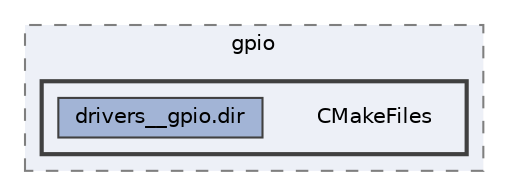 digraph "build/zephyr/drivers/gpio/CMakeFiles"
{
 // LATEX_PDF_SIZE
  bgcolor="transparent";
  edge [fontname=Helvetica,fontsize=10,labelfontname=Helvetica,labelfontsize=10];
  node [fontname=Helvetica,fontsize=10,shape=box,height=0.2,width=0.4];
  compound=true
  subgraph clusterdir_e426218852c87b78fd372c181390996c {
    graph [ bgcolor="#edf0f7", pencolor="grey50", label="gpio", fontname=Helvetica,fontsize=10 style="filled,dashed", URL="dir_e426218852c87b78fd372c181390996c.html",tooltip=""]
  subgraph clusterdir_11e91e2beca8378e5eecab951590ad36 {
    graph [ bgcolor="#edf0f7", pencolor="grey25", label="", fontname=Helvetica,fontsize=10 style="filled,bold", URL="dir_11e91e2beca8378e5eecab951590ad36.html",tooltip=""]
    dir_11e91e2beca8378e5eecab951590ad36 [shape=plaintext, label="CMakeFiles"];
  dir_a049c12041e77eba0ebc67365fb1944a [label="drivers__gpio.dir", fillcolor="#a2b4d6", color="grey25", style="filled", URL="dir_a049c12041e77eba0ebc67365fb1944a.html",tooltip=""];
  }
  }
}

